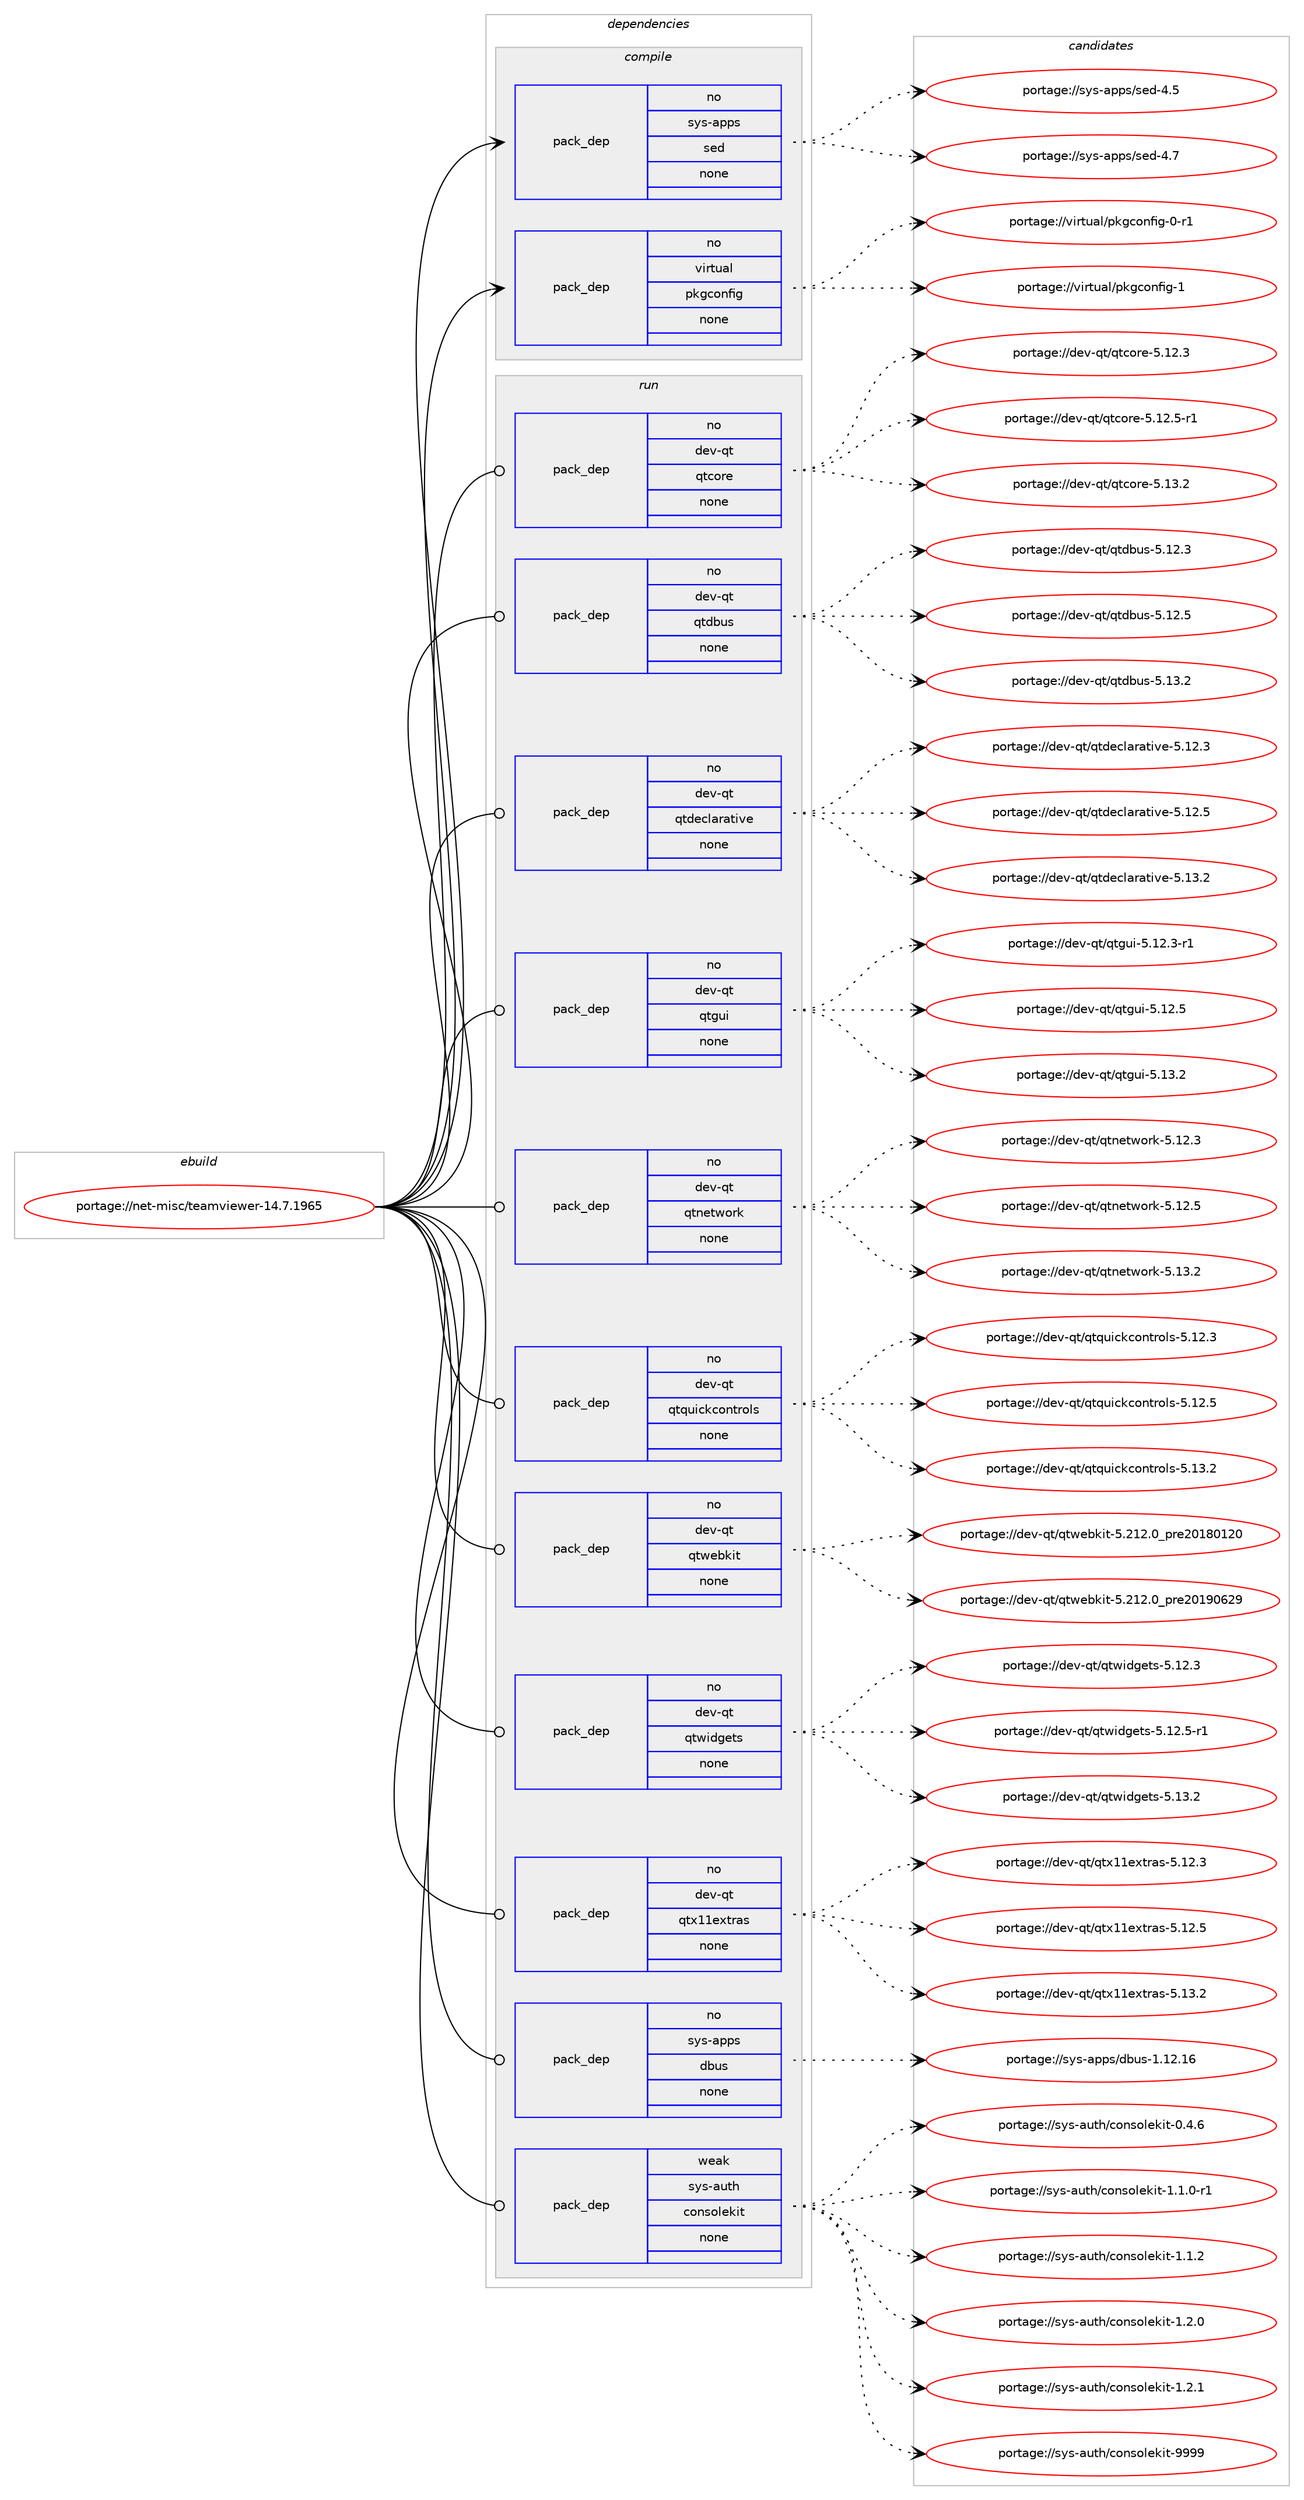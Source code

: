 digraph prolog {

# *************
# Graph options
# *************

newrank=true;
concentrate=true;
compound=true;
graph [rankdir=LR,fontname=Helvetica,fontsize=10,ranksep=1.5];#, ranksep=2.5, nodesep=0.2];
edge  [arrowhead=vee];
node  [fontname=Helvetica,fontsize=10];

# **********
# The ebuild
# **********

subgraph cluster_leftcol {
color=gray;
rank=same;
label=<<i>ebuild</i>>;
id [label="portage://net-misc/teamviewer-14.7.1965", color=red, width=4, href="../net-misc/teamviewer-14.7.1965.svg"];
}

# ****************
# The dependencies
# ****************

subgraph cluster_midcol {
color=gray;
label=<<i>dependencies</i>>;
subgraph cluster_compile {
fillcolor="#eeeeee";
style=filled;
label=<<i>compile</i>>;
subgraph pack271702 {
dependency370648 [label=<<TABLE BORDER="0" CELLBORDER="1" CELLSPACING="0" CELLPADDING="4" WIDTH="220"><TR><TD ROWSPAN="6" CELLPADDING="30">pack_dep</TD></TR><TR><TD WIDTH="110">no</TD></TR><TR><TD>sys-apps</TD></TR><TR><TD>sed</TD></TR><TR><TD>none</TD></TR><TR><TD></TD></TR></TABLE>>, shape=none, color=blue];
}
id:e -> dependency370648:w [weight=20,style="solid",arrowhead="vee"];
subgraph pack271703 {
dependency370649 [label=<<TABLE BORDER="0" CELLBORDER="1" CELLSPACING="0" CELLPADDING="4" WIDTH="220"><TR><TD ROWSPAN="6" CELLPADDING="30">pack_dep</TD></TR><TR><TD WIDTH="110">no</TD></TR><TR><TD>virtual</TD></TR><TR><TD>pkgconfig</TD></TR><TR><TD>none</TD></TR><TR><TD></TD></TR></TABLE>>, shape=none, color=blue];
}
id:e -> dependency370649:w [weight=20,style="solid",arrowhead="vee"];
}
subgraph cluster_compileandrun {
fillcolor="#eeeeee";
style=filled;
label=<<i>compile and run</i>>;
}
subgraph cluster_run {
fillcolor="#eeeeee";
style=filled;
label=<<i>run</i>>;
subgraph pack271704 {
dependency370650 [label=<<TABLE BORDER="0" CELLBORDER="1" CELLSPACING="0" CELLPADDING="4" WIDTH="220"><TR><TD ROWSPAN="6" CELLPADDING="30">pack_dep</TD></TR><TR><TD WIDTH="110">no</TD></TR><TR><TD>dev-qt</TD></TR><TR><TD>qtcore</TD></TR><TR><TD>none</TD></TR><TR><TD></TD></TR></TABLE>>, shape=none, color=blue];
}
id:e -> dependency370650:w [weight=20,style="solid",arrowhead="odot"];
subgraph pack271705 {
dependency370651 [label=<<TABLE BORDER="0" CELLBORDER="1" CELLSPACING="0" CELLPADDING="4" WIDTH="220"><TR><TD ROWSPAN="6" CELLPADDING="30">pack_dep</TD></TR><TR><TD WIDTH="110">no</TD></TR><TR><TD>dev-qt</TD></TR><TR><TD>qtdbus</TD></TR><TR><TD>none</TD></TR><TR><TD></TD></TR></TABLE>>, shape=none, color=blue];
}
id:e -> dependency370651:w [weight=20,style="solid",arrowhead="odot"];
subgraph pack271706 {
dependency370652 [label=<<TABLE BORDER="0" CELLBORDER="1" CELLSPACING="0" CELLPADDING="4" WIDTH="220"><TR><TD ROWSPAN="6" CELLPADDING="30">pack_dep</TD></TR><TR><TD WIDTH="110">no</TD></TR><TR><TD>dev-qt</TD></TR><TR><TD>qtdeclarative</TD></TR><TR><TD>none</TD></TR><TR><TD></TD></TR></TABLE>>, shape=none, color=blue];
}
id:e -> dependency370652:w [weight=20,style="solid",arrowhead="odot"];
subgraph pack271707 {
dependency370653 [label=<<TABLE BORDER="0" CELLBORDER="1" CELLSPACING="0" CELLPADDING="4" WIDTH="220"><TR><TD ROWSPAN="6" CELLPADDING="30">pack_dep</TD></TR><TR><TD WIDTH="110">no</TD></TR><TR><TD>dev-qt</TD></TR><TR><TD>qtgui</TD></TR><TR><TD>none</TD></TR><TR><TD></TD></TR></TABLE>>, shape=none, color=blue];
}
id:e -> dependency370653:w [weight=20,style="solid",arrowhead="odot"];
subgraph pack271708 {
dependency370654 [label=<<TABLE BORDER="0" CELLBORDER="1" CELLSPACING="0" CELLPADDING="4" WIDTH="220"><TR><TD ROWSPAN="6" CELLPADDING="30">pack_dep</TD></TR><TR><TD WIDTH="110">no</TD></TR><TR><TD>dev-qt</TD></TR><TR><TD>qtnetwork</TD></TR><TR><TD>none</TD></TR><TR><TD></TD></TR></TABLE>>, shape=none, color=blue];
}
id:e -> dependency370654:w [weight=20,style="solid",arrowhead="odot"];
subgraph pack271709 {
dependency370655 [label=<<TABLE BORDER="0" CELLBORDER="1" CELLSPACING="0" CELLPADDING="4" WIDTH="220"><TR><TD ROWSPAN="6" CELLPADDING="30">pack_dep</TD></TR><TR><TD WIDTH="110">no</TD></TR><TR><TD>dev-qt</TD></TR><TR><TD>qtquickcontrols</TD></TR><TR><TD>none</TD></TR><TR><TD></TD></TR></TABLE>>, shape=none, color=blue];
}
id:e -> dependency370655:w [weight=20,style="solid",arrowhead="odot"];
subgraph pack271710 {
dependency370656 [label=<<TABLE BORDER="0" CELLBORDER="1" CELLSPACING="0" CELLPADDING="4" WIDTH="220"><TR><TD ROWSPAN="6" CELLPADDING="30">pack_dep</TD></TR><TR><TD WIDTH="110">no</TD></TR><TR><TD>dev-qt</TD></TR><TR><TD>qtwebkit</TD></TR><TR><TD>none</TD></TR><TR><TD></TD></TR></TABLE>>, shape=none, color=blue];
}
id:e -> dependency370656:w [weight=20,style="solid",arrowhead="odot"];
subgraph pack271711 {
dependency370657 [label=<<TABLE BORDER="0" CELLBORDER="1" CELLSPACING="0" CELLPADDING="4" WIDTH="220"><TR><TD ROWSPAN="6" CELLPADDING="30">pack_dep</TD></TR><TR><TD WIDTH="110">no</TD></TR><TR><TD>dev-qt</TD></TR><TR><TD>qtwidgets</TD></TR><TR><TD>none</TD></TR><TR><TD></TD></TR></TABLE>>, shape=none, color=blue];
}
id:e -> dependency370657:w [weight=20,style="solid",arrowhead="odot"];
subgraph pack271712 {
dependency370658 [label=<<TABLE BORDER="0" CELLBORDER="1" CELLSPACING="0" CELLPADDING="4" WIDTH="220"><TR><TD ROWSPAN="6" CELLPADDING="30">pack_dep</TD></TR><TR><TD WIDTH="110">no</TD></TR><TR><TD>dev-qt</TD></TR><TR><TD>qtx11extras</TD></TR><TR><TD>none</TD></TR><TR><TD></TD></TR></TABLE>>, shape=none, color=blue];
}
id:e -> dependency370658:w [weight=20,style="solid",arrowhead="odot"];
subgraph pack271713 {
dependency370659 [label=<<TABLE BORDER="0" CELLBORDER="1" CELLSPACING="0" CELLPADDING="4" WIDTH="220"><TR><TD ROWSPAN="6" CELLPADDING="30">pack_dep</TD></TR><TR><TD WIDTH="110">no</TD></TR><TR><TD>sys-apps</TD></TR><TR><TD>dbus</TD></TR><TR><TD>none</TD></TR><TR><TD></TD></TR></TABLE>>, shape=none, color=blue];
}
id:e -> dependency370659:w [weight=20,style="solid",arrowhead="odot"];
subgraph pack271714 {
dependency370660 [label=<<TABLE BORDER="0" CELLBORDER="1" CELLSPACING="0" CELLPADDING="4" WIDTH="220"><TR><TD ROWSPAN="6" CELLPADDING="30">pack_dep</TD></TR><TR><TD WIDTH="110">weak</TD></TR><TR><TD>sys-auth</TD></TR><TR><TD>consolekit</TD></TR><TR><TD>none</TD></TR><TR><TD></TD></TR></TABLE>>, shape=none, color=blue];
}
id:e -> dependency370660:w [weight=20,style="solid",arrowhead="odot"];
}
}

# **************
# The candidates
# **************

subgraph cluster_choices {
rank=same;
color=gray;
label=<<i>candidates</i>>;

subgraph choice271702 {
color=black;
nodesep=1;
choiceportage11512111545971121121154711510110045524653 [label="portage://sys-apps/sed-4.5", color=red, width=4,href="../sys-apps/sed-4.5.svg"];
choiceportage11512111545971121121154711510110045524655 [label="portage://sys-apps/sed-4.7", color=red, width=4,href="../sys-apps/sed-4.7.svg"];
dependency370648:e -> choiceportage11512111545971121121154711510110045524653:w [style=dotted,weight="100"];
dependency370648:e -> choiceportage11512111545971121121154711510110045524655:w [style=dotted,weight="100"];
}
subgraph choice271703 {
color=black;
nodesep=1;
choiceportage11810511411611797108471121071039911111010210510345484511449 [label="portage://virtual/pkgconfig-0-r1", color=red, width=4,href="../virtual/pkgconfig-0-r1.svg"];
choiceportage1181051141161179710847112107103991111101021051034549 [label="portage://virtual/pkgconfig-1", color=red, width=4,href="../virtual/pkgconfig-1.svg"];
dependency370649:e -> choiceportage11810511411611797108471121071039911111010210510345484511449:w [style=dotted,weight="100"];
dependency370649:e -> choiceportage1181051141161179710847112107103991111101021051034549:w [style=dotted,weight="100"];
}
subgraph choice271704 {
color=black;
nodesep=1;
choiceportage10010111845113116471131169911111410145534649504651 [label="portage://dev-qt/qtcore-5.12.3", color=red, width=4,href="../dev-qt/qtcore-5.12.3.svg"];
choiceportage100101118451131164711311699111114101455346495046534511449 [label="portage://dev-qt/qtcore-5.12.5-r1", color=red, width=4,href="../dev-qt/qtcore-5.12.5-r1.svg"];
choiceportage10010111845113116471131169911111410145534649514650 [label="portage://dev-qt/qtcore-5.13.2", color=red, width=4,href="../dev-qt/qtcore-5.13.2.svg"];
dependency370650:e -> choiceportage10010111845113116471131169911111410145534649504651:w [style=dotted,weight="100"];
dependency370650:e -> choiceportage100101118451131164711311699111114101455346495046534511449:w [style=dotted,weight="100"];
dependency370650:e -> choiceportage10010111845113116471131169911111410145534649514650:w [style=dotted,weight="100"];
}
subgraph choice271705 {
color=black;
nodesep=1;
choiceportage10010111845113116471131161009811711545534649504651 [label="portage://dev-qt/qtdbus-5.12.3", color=red, width=4,href="../dev-qt/qtdbus-5.12.3.svg"];
choiceportage10010111845113116471131161009811711545534649504653 [label="portage://dev-qt/qtdbus-5.12.5", color=red, width=4,href="../dev-qt/qtdbus-5.12.5.svg"];
choiceportage10010111845113116471131161009811711545534649514650 [label="portage://dev-qt/qtdbus-5.13.2", color=red, width=4,href="../dev-qt/qtdbus-5.13.2.svg"];
dependency370651:e -> choiceportage10010111845113116471131161009811711545534649504651:w [style=dotted,weight="100"];
dependency370651:e -> choiceportage10010111845113116471131161009811711545534649504653:w [style=dotted,weight="100"];
dependency370651:e -> choiceportage10010111845113116471131161009811711545534649514650:w [style=dotted,weight="100"];
}
subgraph choice271706 {
color=black;
nodesep=1;
choiceportage100101118451131164711311610010199108971149711610511810145534649504651 [label="portage://dev-qt/qtdeclarative-5.12.3", color=red, width=4,href="../dev-qt/qtdeclarative-5.12.3.svg"];
choiceportage100101118451131164711311610010199108971149711610511810145534649504653 [label="portage://dev-qt/qtdeclarative-5.12.5", color=red, width=4,href="../dev-qt/qtdeclarative-5.12.5.svg"];
choiceportage100101118451131164711311610010199108971149711610511810145534649514650 [label="portage://dev-qt/qtdeclarative-5.13.2", color=red, width=4,href="../dev-qt/qtdeclarative-5.13.2.svg"];
dependency370652:e -> choiceportage100101118451131164711311610010199108971149711610511810145534649504651:w [style=dotted,weight="100"];
dependency370652:e -> choiceportage100101118451131164711311610010199108971149711610511810145534649504653:w [style=dotted,weight="100"];
dependency370652:e -> choiceportage100101118451131164711311610010199108971149711610511810145534649514650:w [style=dotted,weight="100"];
}
subgraph choice271707 {
color=black;
nodesep=1;
choiceportage1001011184511311647113116103117105455346495046514511449 [label="portage://dev-qt/qtgui-5.12.3-r1", color=red, width=4,href="../dev-qt/qtgui-5.12.3-r1.svg"];
choiceportage100101118451131164711311610311710545534649504653 [label="portage://dev-qt/qtgui-5.12.5", color=red, width=4,href="../dev-qt/qtgui-5.12.5.svg"];
choiceportage100101118451131164711311610311710545534649514650 [label="portage://dev-qt/qtgui-5.13.2", color=red, width=4,href="../dev-qt/qtgui-5.13.2.svg"];
dependency370653:e -> choiceportage1001011184511311647113116103117105455346495046514511449:w [style=dotted,weight="100"];
dependency370653:e -> choiceportage100101118451131164711311610311710545534649504653:w [style=dotted,weight="100"];
dependency370653:e -> choiceportage100101118451131164711311610311710545534649514650:w [style=dotted,weight="100"];
}
subgraph choice271708 {
color=black;
nodesep=1;
choiceportage100101118451131164711311611010111611911111410745534649504651 [label="portage://dev-qt/qtnetwork-5.12.3", color=red, width=4,href="../dev-qt/qtnetwork-5.12.3.svg"];
choiceportage100101118451131164711311611010111611911111410745534649504653 [label="portage://dev-qt/qtnetwork-5.12.5", color=red, width=4,href="../dev-qt/qtnetwork-5.12.5.svg"];
choiceportage100101118451131164711311611010111611911111410745534649514650 [label="portage://dev-qt/qtnetwork-5.13.2", color=red, width=4,href="../dev-qt/qtnetwork-5.13.2.svg"];
dependency370654:e -> choiceportage100101118451131164711311611010111611911111410745534649504651:w [style=dotted,weight="100"];
dependency370654:e -> choiceportage100101118451131164711311611010111611911111410745534649504653:w [style=dotted,weight="100"];
dependency370654:e -> choiceportage100101118451131164711311611010111611911111410745534649514650:w [style=dotted,weight="100"];
}
subgraph choice271709 {
color=black;
nodesep=1;
choiceportage1001011184511311647113116113117105991079911111011611411110811545534649504651 [label="portage://dev-qt/qtquickcontrols-5.12.3", color=red, width=4,href="../dev-qt/qtquickcontrols-5.12.3.svg"];
choiceportage1001011184511311647113116113117105991079911111011611411110811545534649504653 [label="portage://dev-qt/qtquickcontrols-5.12.5", color=red, width=4,href="../dev-qt/qtquickcontrols-5.12.5.svg"];
choiceportage1001011184511311647113116113117105991079911111011611411110811545534649514650 [label="portage://dev-qt/qtquickcontrols-5.13.2", color=red, width=4,href="../dev-qt/qtquickcontrols-5.13.2.svg"];
dependency370655:e -> choiceportage1001011184511311647113116113117105991079911111011611411110811545534649504651:w [style=dotted,weight="100"];
dependency370655:e -> choiceportage1001011184511311647113116113117105991079911111011611411110811545534649504653:w [style=dotted,weight="100"];
dependency370655:e -> choiceportage1001011184511311647113116113117105991079911111011611411110811545534649514650:w [style=dotted,weight="100"];
}
subgraph choice271710 {
color=black;
nodesep=1;
choiceportage1001011184511311647113116119101981071051164553465049504648951121141015048495648495048 [label="portage://dev-qt/qtwebkit-5.212.0_pre20180120", color=red, width=4,href="../dev-qt/qtwebkit-5.212.0_pre20180120.svg"];
choiceportage1001011184511311647113116119101981071051164553465049504648951121141015048495748545057 [label="portage://dev-qt/qtwebkit-5.212.0_pre20190629", color=red, width=4,href="../dev-qt/qtwebkit-5.212.0_pre20190629.svg"];
dependency370656:e -> choiceportage1001011184511311647113116119101981071051164553465049504648951121141015048495648495048:w [style=dotted,weight="100"];
dependency370656:e -> choiceportage1001011184511311647113116119101981071051164553465049504648951121141015048495748545057:w [style=dotted,weight="100"];
}
subgraph choice271711 {
color=black;
nodesep=1;
choiceportage100101118451131164711311611910510010310111611545534649504651 [label="portage://dev-qt/qtwidgets-5.12.3", color=red, width=4,href="../dev-qt/qtwidgets-5.12.3.svg"];
choiceportage1001011184511311647113116119105100103101116115455346495046534511449 [label="portage://dev-qt/qtwidgets-5.12.5-r1", color=red, width=4,href="../dev-qt/qtwidgets-5.12.5-r1.svg"];
choiceportage100101118451131164711311611910510010310111611545534649514650 [label="portage://dev-qt/qtwidgets-5.13.2", color=red, width=4,href="../dev-qt/qtwidgets-5.13.2.svg"];
dependency370657:e -> choiceportage100101118451131164711311611910510010310111611545534649504651:w [style=dotted,weight="100"];
dependency370657:e -> choiceportage1001011184511311647113116119105100103101116115455346495046534511449:w [style=dotted,weight="100"];
dependency370657:e -> choiceportage100101118451131164711311611910510010310111611545534649514650:w [style=dotted,weight="100"];
}
subgraph choice271712 {
color=black;
nodesep=1;
choiceportage100101118451131164711311612049491011201161149711545534649504651 [label="portage://dev-qt/qtx11extras-5.12.3", color=red, width=4,href="../dev-qt/qtx11extras-5.12.3.svg"];
choiceportage100101118451131164711311612049491011201161149711545534649504653 [label="portage://dev-qt/qtx11extras-5.12.5", color=red, width=4,href="../dev-qt/qtx11extras-5.12.5.svg"];
choiceportage100101118451131164711311612049491011201161149711545534649514650 [label="portage://dev-qt/qtx11extras-5.13.2", color=red, width=4,href="../dev-qt/qtx11extras-5.13.2.svg"];
dependency370658:e -> choiceportage100101118451131164711311612049491011201161149711545534649504651:w [style=dotted,weight="100"];
dependency370658:e -> choiceportage100101118451131164711311612049491011201161149711545534649504653:w [style=dotted,weight="100"];
dependency370658:e -> choiceportage100101118451131164711311612049491011201161149711545534649514650:w [style=dotted,weight="100"];
}
subgraph choice271713 {
color=black;
nodesep=1;
choiceportage115121115459711211211547100981171154549464950464954 [label="portage://sys-apps/dbus-1.12.16", color=red, width=4,href="../sys-apps/dbus-1.12.16.svg"];
dependency370659:e -> choiceportage115121115459711211211547100981171154549464950464954:w [style=dotted,weight="100"];
}
subgraph choice271714 {
color=black;
nodesep=1;
choiceportage11512111545971171161044799111110115111108101107105116454846524654 [label="portage://sys-auth/consolekit-0.4.6", color=red, width=4,href="../sys-auth/consolekit-0.4.6.svg"];
choiceportage115121115459711711610447991111101151111081011071051164549464946484511449 [label="portage://sys-auth/consolekit-1.1.0-r1", color=red, width=4,href="../sys-auth/consolekit-1.1.0-r1.svg"];
choiceportage11512111545971171161044799111110115111108101107105116454946494650 [label="portage://sys-auth/consolekit-1.1.2", color=red, width=4,href="../sys-auth/consolekit-1.1.2.svg"];
choiceportage11512111545971171161044799111110115111108101107105116454946504648 [label="portage://sys-auth/consolekit-1.2.0", color=red, width=4,href="../sys-auth/consolekit-1.2.0.svg"];
choiceportage11512111545971171161044799111110115111108101107105116454946504649 [label="portage://sys-auth/consolekit-1.2.1", color=red, width=4,href="../sys-auth/consolekit-1.2.1.svg"];
choiceportage115121115459711711610447991111101151111081011071051164557575757 [label="portage://sys-auth/consolekit-9999", color=red, width=4,href="../sys-auth/consolekit-9999.svg"];
dependency370660:e -> choiceportage11512111545971171161044799111110115111108101107105116454846524654:w [style=dotted,weight="100"];
dependency370660:e -> choiceportage115121115459711711610447991111101151111081011071051164549464946484511449:w [style=dotted,weight="100"];
dependency370660:e -> choiceportage11512111545971171161044799111110115111108101107105116454946494650:w [style=dotted,weight="100"];
dependency370660:e -> choiceportage11512111545971171161044799111110115111108101107105116454946504648:w [style=dotted,weight="100"];
dependency370660:e -> choiceportage11512111545971171161044799111110115111108101107105116454946504649:w [style=dotted,weight="100"];
dependency370660:e -> choiceportage115121115459711711610447991111101151111081011071051164557575757:w [style=dotted,weight="100"];
}
}

}
